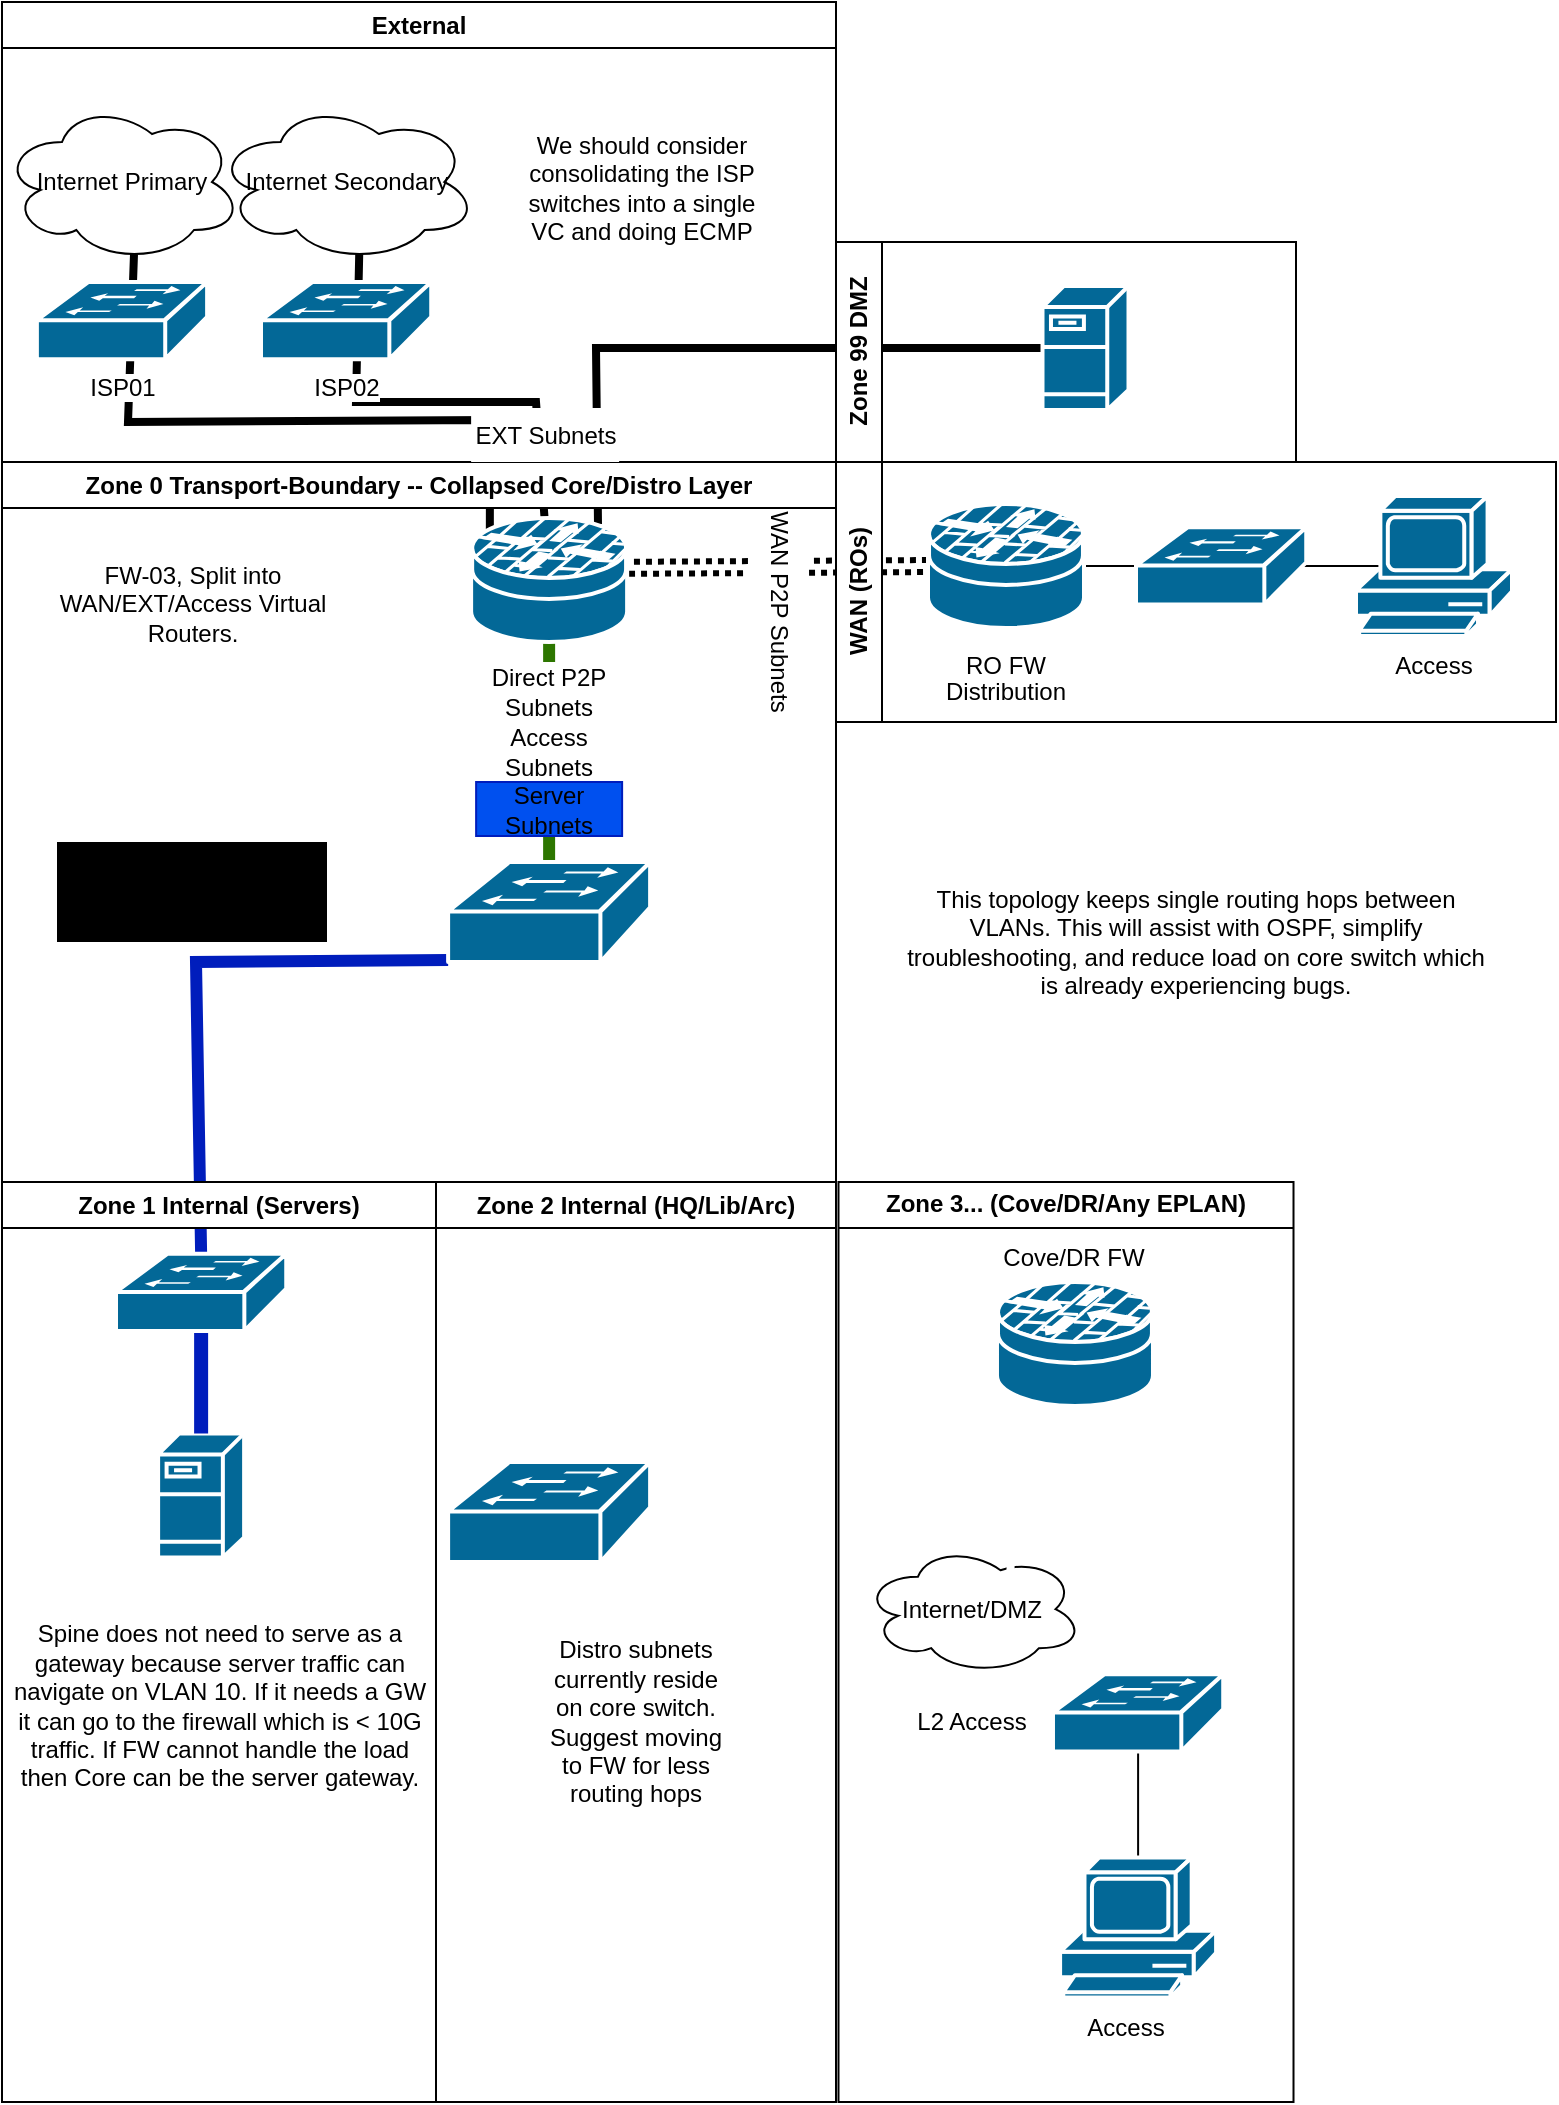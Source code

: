 <mxfile version="26.1.1" pages="2">
  <diagram name="L3 Topo" id="GOpjCKeXJividRKamB3C">
    <mxGraphModel dx="1674" dy="746" grid="1" gridSize="10" guides="1" tooltips="1" connect="1" arrows="1" fold="1" page="1" pageScale="1" pageWidth="850" pageHeight="1100" math="0" shadow="0">
      <root>
        <mxCell id="0" />
        <mxCell id="1" parent="0" />
        <mxCell id="E1R83yzNPK5_dIL1MmBT-2" value="" style="endArrow=none;html=1;rounded=0;exitX=0.5;exitY=0;exitDx=0;exitDy=0;exitPerimeter=0;entryX=0.5;entryY=0.98;entryDx=0;entryDy=0;entryPerimeter=0;strokeWidth=4;strokeColor=light-dark(#FFFFFF,#FFFF99);" edge="1" parent="1" source="re71gaIuVMO5YuEKO1F2-12" target="XTu77mCVGWq_RQ6g_cSt-58">
          <mxGeometry width="50" height="50" relative="1" as="geometry">
            <mxPoint x="277" y="730" as="sourcePoint" />
            <mxPoint x="277" y="320" as="targetPoint" />
          </mxGeometry>
        </mxCell>
        <mxCell id="b4gVF8QMprVjReMdnKNw-8" value="" style="rounded=0;orthogonalLoop=1;jettySize=auto;html=1;endArrow=none;startFill=0;entryX=0.55;entryY=0.95;entryDx=0;entryDy=0;entryPerimeter=0;strokeWidth=4;" parent="1" source="XTu77mCVGWq_RQ6g_cSt-64" target="XTu77mCVGWq_RQ6g_cSt-61" edge="1">
          <mxGeometry relative="1" as="geometry">
            <mxPoint x="277" y="120" as="targetPoint" />
            <Array as="points">
              <mxPoint x="270" y="200" />
              <mxPoint x="180" y="200" />
            </Array>
          </mxGeometry>
        </mxCell>
        <mxCell id="b4gVF8QMprVjReMdnKNw-6" value="" style="endArrow=none;html=1;rounded=0;entryX=0.55;entryY=0.95;entryDx=0;entryDy=0;entryPerimeter=0;exitX=0.12;exitY=0.09;exitDx=0;exitDy=0;exitPerimeter=0;strokeWidth=4;" parent="1" source="XTu77mCVGWq_RQ6g_cSt-64" target="jJH2B-7xsKmhPhyJe4CN-2" edge="1">
          <mxGeometry width="50" height="50" relative="1" as="geometry">
            <mxPoint x="280" y="310" as="sourcePoint" />
            <mxPoint x="330" y="260" as="targetPoint" />
            <Array as="points">
              <mxPoint x="247" y="209" />
              <mxPoint x="66" y="210" />
            </Array>
          </mxGeometry>
        </mxCell>
        <mxCell id="jJH2B-7xsKmhPhyJe4CN-14" value="" style="endArrow=none;html=1;rounded=0;entryX=0;entryY=0.5;entryDx=0;entryDy=0;entryPerimeter=0;exitX=1;exitY=0;exitDx=0;exitDy=0;exitPerimeter=0;strokeWidth=4;" parent="1" target="jJH2B-7xsKmhPhyJe4CN-13" edge="1">
          <mxGeometry width="50" height="50" relative="1" as="geometry">
            <mxPoint x="301" y="261" as="sourcePoint" />
            <mxPoint x="350" y="320" as="targetPoint" />
            <Array as="points">
              <mxPoint x="300" y="173" />
            </Array>
          </mxGeometry>
        </mxCell>
        <mxCell id="jJH2B-7xsKmhPhyJe4CN-24" value="" style="endArrow=none;html=1;rounded=0;exitX=0;exitY=0.98;exitDx=0;exitDy=0;exitPerimeter=0;strokeWidth=6;strokeColor=#001DBC;entryX=0.5;entryY=0;entryDx=0;entryDy=0;entryPerimeter=0;fillColor=#0050ef;" parent="1" source="XTu77mCVGWq_RQ6g_cSt-58" target="XTu77mCVGWq_RQ6g_cSt-53" edge="1">
          <mxGeometry width="50" height="50" relative="1" as="geometry">
            <mxPoint x="251" y="283" as="sourcePoint" />
            <mxPoint x="180" y="650" as="targetPoint" />
            <Array as="points">
              <mxPoint x="100" y="480" />
            </Array>
          </mxGeometry>
        </mxCell>
        <mxCell id="XTu77mCVGWq_RQ6g_cSt-25" value="" style="endArrow=none;html=1;rounded=0;entryX=0.87;entryY=0.74;entryDx=0;entryDy=0;entryPerimeter=0;exitX=0;exitY=0.5;exitDx=0;exitDy=0;exitPerimeter=0;strokeWidth=4;strokeColor=light-dark(#FFFFFF,#99FF99);" parent="1" source="XTu77mCVGWq_RQ6g_cSt-31" target="XTu77mCVGWq_RQ6g_cSt-58" edge="1">
          <mxGeometry width="50" height="50" relative="1" as="geometry">
            <mxPoint x="496" y="676.5" as="sourcePoint" />
            <mxPoint x="305.64" y="426.2" as="targetPoint" />
            <Array as="points">
              <mxPoint x="314" y="670" />
            </Array>
          </mxGeometry>
        </mxCell>
        <mxCell id="XTu77mCVGWq_RQ6g_cSt-16" value="" style="endArrow=none;html=1;rounded=0;entryX=0;entryY=0.5;entryDx=0;entryDy=0;entryPerimeter=0;exitX=1;exitY=0.5;exitDx=0;exitDy=0;exitPerimeter=0;dashed=1;dashPattern=1 1;shape=link;strokeWidth=3;strokeColor=light-dark(#000000,#FF9999);" parent="1" edge="1">
          <mxGeometry width="50" height="50" relative="1" as="geometry">
            <mxPoint x="301" y="283" as="sourcePoint" />
            <mxPoint x="469.5" y="282" as="targetPoint" />
          </mxGeometry>
        </mxCell>
        <mxCell id="jJH2B-7xsKmhPhyJe4CN-4" value="External" style="swimlane;whiteSpace=wrap;html=1;" parent="1" vertex="1">
          <mxGeometry x="3" width="417" height="230" as="geometry" />
        </mxCell>
        <mxCell id="jJH2B-7xsKmhPhyJe4CN-2" value="Internet Primary" style="ellipse;shape=cloud;whiteSpace=wrap;html=1;" parent="jJH2B-7xsKmhPhyJe4CN-4" vertex="1">
          <mxGeometry y="50" width="120" height="80" as="geometry" />
        </mxCell>
        <mxCell id="XTu77mCVGWq_RQ6g_cSt-61" value="Internet Secondary" style="ellipse;shape=cloud;whiteSpace=wrap;html=1;" parent="jJH2B-7xsKmhPhyJe4CN-4" vertex="1">
          <mxGeometry x="106.56" y="50" width="131" height="80" as="geometry" />
        </mxCell>
        <mxCell id="b4gVF8QMprVjReMdnKNw-4" value="&lt;span style=&quot;background-color: light-dark(#ffffff, var(--ge-dark-color, #121212));&quot;&gt;ISP01&lt;/span&gt;" style="shape=mxgraph.cisco.switches.workgroup_switch;sketch=0;html=1;pointerEvents=1;dashed=0;fillColor=#036897;strokeColor=#ffffff;strokeWidth=2;verticalLabelPosition=bottom;verticalAlign=top;align=center;outlineConnect=0;" parent="jJH2B-7xsKmhPhyJe4CN-4" vertex="1">
          <mxGeometry x="17.44" y="140.0" width="85.12" height="38.63" as="geometry" />
        </mxCell>
        <mxCell id="b4gVF8QMprVjReMdnKNw-7" value="&lt;span style=&quot;background-color: light-dark(#ffffff, var(--ge-dark-color, #121212));&quot;&gt;ISP02&lt;/span&gt;" style="shape=mxgraph.cisco.switches.workgroup_switch;sketch=0;html=1;pointerEvents=1;dashed=0;fillColor=#036897;strokeColor=#ffffff;strokeWidth=2;verticalLabelPosition=bottom;verticalAlign=top;align=center;outlineConnect=0;" parent="jJH2B-7xsKmhPhyJe4CN-4" vertex="1">
          <mxGeometry x="129.5" y="140.0" width="85.12" height="38.63" as="geometry" />
        </mxCell>
        <mxCell id="b4gVF8QMprVjReMdnKNw-9" value="We should consider consolidating the ISP switches into a single VC and doing ECMP" style="text;html=1;align=center;verticalAlign=middle;whiteSpace=wrap;rounded=0;" parent="jJH2B-7xsKmhPhyJe4CN-4" vertex="1">
          <mxGeometry x="260" y="50" width="120" height="85" as="geometry" />
        </mxCell>
        <mxCell id="jJH2B-7xsKmhPhyJe4CN-8" value="Zone 0 Transport-Boundary -- Collapsed Core/Distro Layer" style="swimlane;whiteSpace=wrap;html=1;" parent="1" vertex="1">
          <mxGeometry x="3" y="230" width="417" height="360" as="geometry" />
        </mxCell>
        <mxCell id="Ke_lXSDSf3g7396NIP2z-1" value="" style="endArrow=none;html=1;rounded=0;entryX=0.5;entryY=0;entryDx=0;entryDy=0;entryPerimeter=0;exitX=0.5;exitY=1;exitDx=0;exitDy=0;exitPerimeter=0;strokeWidth=6;fillColor=#60a917;strokeColor=light-dark(#2D7600,#FF0000);" edge="1" parent="jJH2B-7xsKmhPhyJe4CN-8" source="XTu77mCVGWq_RQ6g_cSt-64" target="XTu77mCVGWq_RQ6g_cSt-58">
          <mxGeometry width="50" height="50" relative="1" as="geometry">
            <mxPoint x="397" y="360" as="sourcePoint" />
            <mxPoint x="447" y="310" as="targetPoint" />
          </mxGeometry>
        </mxCell>
        <mxCell id="jJH2B-7xsKmhPhyJe4CN-9" value="FW-03, Split into WAN/EXT/Access Virtual Routers." style="text;html=1;align=center;verticalAlign=middle;whiteSpace=wrap;rounded=0;fillColor=default;" parent="jJH2B-7xsKmhPhyJe4CN-8" vertex="1">
          <mxGeometry x="17.5" y="31" width="155" height="79" as="geometry" />
        </mxCell>
        <mxCell id="re71gaIuVMO5YuEKO1F2-9" value="&lt;font style=&quot;color: light-dark(rgb(0, 0, 0), rgb(3, 3, 3));&quot;&gt;WAN P2P Subnets&lt;/font&gt;" style="text;html=1;align=center;verticalAlign=middle;whiteSpace=wrap;rounded=0;fillColor=light-dark(#FFFFFF,#FF9999);fillStyle=solid;rotation=90;" parent="jJH2B-7xsKmhPhyJe4CN-8" vertex="1">
          <mxGeometry x="337" y="60" width="103" height="30" as="geometry" />
        </mxCell>
        <mxCell id="XTu77mCVGWq_RQ6g_cSt-42" value="&lt;font style=&quot;color: light-dark(rgb(0, 0, 0), rgb(0, 0, 0));&quot;&gt;Access Subnets&lt;/font&gt;" style="text;html=1;align=center;verticalAlign=middle;whiteSpace=wrap;rounded=0;fillColor=light-dark(#FFFFFF,#FFFF99);" parent="jJH2B-7xsKmhPhyJe4CN-8" vertex="1">
          <mxGeometry x="237.06" y="130" width="73" height="30" as="geometry" />
        </mxCell>
        <mxCell id="XTu77mCVGWq_RQ6g_cSt-52" value="&lt;font style=&quot;color: light-dark(rgb(0, 0, 0), rgb(0, 0, 0));&quot;&gt;Direct P2P Subnets&lt;/font&gt;" style="text;html=1;align=center;verticalAlign=middle;whiteSpace=wrap;rounded=0;fillColor=light-dark(#FFFFFF,#99FF99);" parent="jJH2B-7xsKmhPhyJe4CN-8" vertex="1">
          <mxGeometry x="237.06" y="100" width="73" height="30" as="geometry" />
        </mxCell>
        <mxCell id="XTu77mCVGWq_RQ6g_cSt-58" value="" style="shape=mxgraph.cisco.switches.workgroup_switch;sketch=0;html=1;pointerEvents=1;dashed=0;fillColor=#036897;strokeColor=#ffffff;strokeWidth=2;verticalLabelPosition=bottom;verticalAlign=top;align=center;outlineConnect=0;" parent="jJH2B-7xsKmhPhyJe4CN-8" vertex="1">
          <mxGeometry x="223.06" y="200" width="101" height="50" as="geometry" />
        </mxCell>
        <mxCell id="XTu77mCVGWq_RQ6g_cSt-64" value="" style="shape=mxgraph.cisco.security.router_firewall;sketch=0;html=1;pointerEvents=1;dashed=0;fillColor=#036897;strokeColor=#ffffff;strokeWidth=2;verticalLabelPosition=bottom;verticalAlign=top;align=center;outlineConnect=0;" parent="jJH2B-7xsKmhPhyJe4CN-8" vertex="1">
          <mxGeometry x="234.56" y="28" width="78" height="62" as="geometry" />
        </mxCell>
        <mxCell id="jJH2B-7xsKmhPhyJe4CN-26" value="Core Switch is fully L2. Spine keeps 80G uplink through LAG." style="text;html=1;align=center;verticalAlign=middle;whiteSpace=wrap;rounded=0;fillColor=light-dark(#000000,#030303);fillStyle=solid;" parent="jJH2B-7xsKmhPhyJe4CN-8" vertex="1">
          <mxGeometry x="27.5" y="190" width="135" height="50" as="geometry" />
        </mxCell>
        <mxCell id="XTu77mCVGWq_RQ6g_cSt-60" value="&lt;font style=&quot;color: light-dark(rgb(0, 0, 0), rgb(0, 0, 0));&quot;&gt;Server Subnets&lt;/font&gt;" style="text;html=1;align=center;verticalAlign=middle;whiteSpace=wrap;rounded=0;fillColor=#0050ef;fontColor=#ffffff;strokeColor=#001DBC;rotation=0;" parent="jJH2B-7xsKmhPhyJe4CN-8" vertex="1">
          <mxGeometry x="237.06" y="160" width="73" height="27" as="geometry" />
        </mxCell>
        <mxCell id="jJH2B-7xsKmhPhyJe4CN-10" value="Zone 99 DMZ" style="swimlane;horizontal=0;whiteSpace=wrap;html=1;flipH=1;flipV=0;direction=west;" parent="1" vertex="1">
          <mxGeometry x="420" y="120" width="230" height="110" as="geometry" />
        </mxCell>
        <mxCell id="jJH2B-7xsKmhPhyJe4CN-13" value="" style="shape=mxgraph.cisco.servers.fileserver;sketch=0;html=1;pointerEvents=1;dashed=0;fillColor=#036897;strokeColor=#ffffff;strokeWidth=2;verticalLabelPosition=bottom;verticalAlign=top;align=center;outlineConnect=0;" parent="jJH2B-7xsKmhPhyJe4CN-10" vertex="1">
          <mxGeometry x="103.25" y="22" width="43" height="62" as="geometry" />
        </mxCell>
        <mxCell id="jJH2B-7xsKmhPhyJe4CN-18" value="Zone 2 Internal (HQ/Lib/Arc)" style="swimlane;whiteSpace=wrap;html=1;" parent="1" vertex="1">
          <mxGeometry x="220" y="590" width="200" height="460" as="geometry">
            <mxRectangle x="220" y="590" width="190" height="30" as="alternateBounds" />
          </mxGeometry>
        </mxCell>
        <mxCell id="re71gaIuVMO5YuEKO1F2-12" value="" style="shape=mxgraph.cisco.switches.workgroup_switch;sketch=0;html=1;pointerEvents=1;dashed=0;fillColor=#036897;strokeColor=#ffffff;strokeWidth=2;verticalLabelPosition=bottom;verticalAlign=top;align=center;outlineConnect=0;" parent="jJH2B-7xsKmhPhyJe4CN-18" vertex="1">
          <mxGeometry x="6.06" y="140" width="101" height="50" as="geometry" />
        </mxCell>
        <mxCell id="XTu77mCVGWq_RQ6g_cSt-56" value="Distro subnets currently reside on core switch. Suggest moving to FW for less routing hops" style="text;html=1;align=center;verticalAlign=middle;whiteSpace=wrap;rounded=0;" parent="jJH2B-7xsKmhPhyJe4CN-18" vertex="1">
          <mxGeometry x="50" y="210" width="100" height="120" as="geometry" />
        </mxCell>
        <mxCell id="jJH2B-7xsKmhPhyJe4CN-41" value="Zone 3... (Cove/DR/Any EPLAN)" style="swimlane;horizontal=0;whiteSpace=wrap;html=1;startSize=23;rotation=90;" parent="1" vertex="1">
          <mxGeometry x="305" y="706.24" width="460" height="227.51" as="geometry" />
        </mxCell>
        <mxCell id="re71gaIuVMO5YuEKO1F2-5" value="Cove/DR FW" style="text;html=1;align=center;verticalAlign=middle;whiteSpace=wrap;rounded=0;rotation=0;" parent="jJH2B-7xsKmhPhyJe4CN-41" vertex="1">
          <mxGeometry x="174.49" y="-93.5" width="120" height="30" as="geometry" />
        </mxCell>
        <mxCell id="XTu77mCVGWq_RQ6g_cSt-9" value="Internet/DMZ" style="ellipse;shape=cloud;whiteSpace=wrap;html=1;rotation=0;" parent="jJH2B-7xsKmhPhyJe4CN-41" vertex="1">
          <mxGeometry x="128.49" y="64.86" width="110" height="65" as="geometry" />
        </mxCell>
        <mxCell id="XTu77mCVGWq_RQ6g_cSt-10" value="" style="endArrow=none;html=1;rounded=0;entryX=0.625;entryY=0.2;entryDx=0;entryDy=0;entryPerimeter=0;exitX=0.12;exitY=0.91;exitDx=0;exitDy=0;exitPerimeter=0;strokeWidth=4;strokeColor=light-dark(#FFFFFF,#FFFF99);" parent="jJH2B-7xsKmhPhyJe4CN-41" source="XTu77mCVGWq_RQ6g_cSt-31" edge="1">
          <mxGeometry width="50" height="50" relative="1" as="geometry">
            <mxPoint x="203.85" y="-10.8" as="sourcePoint" />
            <mxPoint x="202.24" y="77.86" as="targetPoint" />
          </mxGeometry>
        </mxCell>
        <mxCell id="XTu77mCVGWq_RQ6g_cSt-27" value="" style="endArrow=none;html=1;rounded=0;entryX=0.88;entryY=0.91;entryDx=0;entryDy=0;entryPerimeter=0;exitX=0.5;exitY=0;exitDx=0;exitDy=0;exitPerimeter=0;strokeWidth=4;strokeColor=light-dark(#FFFFFF,#FFFF99);" parent="jJH2B-7xsKmhPhyJe4CN-41" source="XTu77mCVGWq_RQ6g_cSt-55" target="XTu77mCVGWq_RQ6g_cSt-31" edge="1">
          <mxGeometry width="50" height="50" relative="1" as="geometry">
            <mxPoint x="262.49" y="121.49" as="sourcePoint" />
            <mxPoint x="263.13" y="-10.8" as="targetPoint" />
          </mxGeometry>
        </mxCell>
        <mxCell id="XTu77mCVGWq_RQ6g_cSt-28" value="" style="endArrow=none;html=1;rounded=0;entryX=0.5;entryY=0.98;entryDx=0;entryDy=0;entryPerimeter=0;exitX=0.5;exitY=0;exitDx=0;exitDy=0;exitPerimeter=0;" parent="jJH2B-7xsKmhPhyJe4CN-41" source="XTu77mCVGWq_RQ6g_cSt-32" target="XTu77mCVGWq_RQ6g_cSt-55" edge="1">
          <mxGeometry width="50" height="50" relative="1" as="geometry">
            <mxPoint x="262.49" y="235.49" as="sourcePoint" />
            <mxPoint x="262.49" y="185.49" as="targetPoint" />
          </mxGeometry>
        </mxCell>
        <mxCell id="XTu77mCVGWq_RQ6g_cSt-31" value="" style="shape=mxgraph.cisco.security.router_firewall;sketch=0;html=1;pointerEvents=1;dashed=0;fillColor=#036897;strokeColor=#ffffff;strokeWidth=2;verticalLabelPosition=bottom;verticalAlign=top;align=center;outlineConnect=0;" parent="jJH2B-7xsKmhPhyJe4CN-41" vertex="1">
          <mxGeometry x="195.49" y="-66.25" width="78" height="62" as="geometry" />
        </mxCell>
        <mxCell id="XTu77mCVGWq_RQ6g_cSt-32" value="" style="shape=mxgraph.cisco.computers_and_peripherals.pc;html=1;pointerEvents=1;dashed=0;fillColor=#036897;strokeColor=#ffffff;strokeWidth=2;verticalLabelPosition=bottom;verticalAlign=top;align=center;outlineConnect=0;" parent="jJH2B-7xsKmhPhyJe4CN-41" vertex="1">
          <mxGeometry x="227.05" y="221.49" width="78" height="70" as="geometry" />
        </mxCell>
        <mxCell id="XTu77mCVGWq_RQ6g_cSt-33" value="Access" style="text;html=1;align=center;verticalAlign=middle;whiteSpace=wrap;rounded=0;" parent="jJH2B-7xsKmhPhyJe4CN-41" vertex="1">
          <mxGeometry x="230.49" y="291.49" width="60" height="30" as="geometry" />
        </mxCell>
        <mxCell id="XTu77mCVGWq_RQ6g_cSt-36" value="L2 Access" style="text;html=1;align=center;verticalAlign=middle;whiteSpace=wrap;rounded=0;" parent="jJH2B-7xsKmhPhyJe4CN-41" vertex="1">
          <mxGeometry x="153.49" y="138.49" width="60" height="30" as="geometry" />
        </mxCell>
        <mxCell id="XTu77mCVGWq_RQ6g_cSt-55" value="" style="shape=mxgraph.cisco.switches.workgroup_switch;sketch=0;html=1;pointerEvents=1;dashed=0;fillColor=#036897;strokeColor=#ffffff;strokeWidth=2;verticalLabelPosition=bottom;verticalAlign=top;align=center;outlineConnect=0;" parent="jJH2B-7xsKmhPhyJe4CN-41" vertex="1">
          <mxGeometry x="223.49" y="129.86" width="85.12" height="38.63" as="geometry" />
        </mxCell>
        <mxCell id="XTu77mCVGWq_RQ6g_cSt-11" value="WAN (ROs)" style="swimlane;horizontal=0;whiteSpace=wrap;html=1;flipH=1;flipV=0;direction=west;startSize=23;" parent="1" vertex="1">
          <mxGeometry x="420" y="230" width="360" height="130" as="geometry" />
        </mxCell>
        <mxCell id="XTu77mCVGWq_RQ6g_cSt-13" value="RO FW" style="text;html=1;align=center;verticalAlign=middle;whiteSpace=wrap;rounded=0;" parent="XTu77mCVGWq_RQ6g_cSt-11" vertex="1">
          <mxGeometry x="44.5" y="87" width="80" height="30" as="geometry" />
        </mxCell>
        <mxCell id="XTu77mCVGWq_RQ6g_cSt-22" value="" style="endArrow=none;html=1;rounded=0;entryX=0;entryY=0.5;entryDx=0;entryDy=0;entryPerimeter=0;exitX=1;exitY=0.5;exitDx=0;exitDy=0;exitPerimeter=0;" parent="XTu77mCVGWq_RQ6g_cSt-11" edge="1">
          <mxGeometry width="50" height="50" relative="1" as="geometry">
            <mxPoint x="109.5" y="52" as="sourcePoint" />
            <mxPoint x="149.5" y="52" as="targetPoint" />
          </mxGeometry>
        </mxCell>
        <mxCell id="XTu77mCVGWq_RQ6g_cSt-24" value="" style="endArrow=none;html=1;rounded=0;entryX=0.16;entryY=0.5;entryDx=0;entryDy=0;entryPerimeter=0;" parent="XTu77mCVGWq_RQ6g_cSt-11" target="XTu77mCVGWq_RQ6g_cSt-34" edge="1">
          <mxGeometry width="50" height="50" relative="1" as="geometry">
            <mxPoint x="213.5" y="52" as="sourcePoint" />
            <mxPoint x="267.18" y="52.5" as="targetPoint" />
          </mxGeometry>
        </mxCell>
        <mxCell id="XTu77mCVGWq_RQ6g_cSt-29" value="Distribution" style="text;html=1;align=center;verticalAlign=middle;whiteSpace=wrap;rounded=0;" parent="XTu77mCVGWq_RQ6g_cSt-11" vertex="1">
          <mxGeometry x="54.5" y="100" width="60" height="30" as="geometry" />
        </mxCell>
        <mxCell id="XTu77mCVGWq_RQ6g_cSt-34" value="" style="shape=mxgraph.cisco.computers_and_peripherals.pc;html=1;pointerEvents=1;dashed=0;fillColor=#036897;strokeColor=#ffffff;strokeWidth=2;verticalLabelPosition=bottom;verticalAlign=top;align=center;outlineConnect=0;" parent="XTu77mCVGWq_RQ6g_cSt-11" vertex="1">
          <mxGeometry x="260" y="17" width="78" height="70" as="geometry" />
        </mxCell>
        <mxCell id="XTu77mCVGWq_RQ6g_cSt-35" value="Access" style="text;html=1;align=center;verticalAlign=middle;whiteSpace=wrap;rounded=0;" parent="XTu77mCVGWq_RQ6g_cSt-11" vertex="1">
          <mxGeometry x="269" y="87" width="60" height="30" as="geometry" />
        </mxCell>
        <mxCell id="XTu77mCVGWq_RQ6g_cSt-65" value="" style="shape=mxgraph.cisco.security.router_firewall;sketch=0;html=1;pointerEvents=1;dashed=0;fillColor=#036897;strokeColor=#ffffff;strokeWidth=2;verticalLabelPosition=bottom;verticalAlign=top;align=center;outlineConnect=0;" parent="XTu77mCVGWq_RQ6g_cSt-11" vertex="1">
          <mxGeometry x="46" y="21" width="78" height="62" as="geometry" />
        </mxCell>
        <mxCell id="XTu77mCVGWq_RQ6g_cSt-66" value="" style="shape=mxgraph.cisco.switches.workgroup_switch;sketch=0;html=1;pointerEvents=1;dashed=0;fillColor=#036897;strokeColor=#ffffff;strokeWidth=2;verticalLabelPosition=bottom;verticalAlign=top;align=center;outlineConnect=0;" parent="XTu77mCVGWq_RQ6g_cSt-11" vertex="1">
          <mxGeometry x="150.0" y="32.68" width="85.12" height="38.63" as="geometry" />
        </mxCell>
        <mxCell id="XTu77mCVGWq_RQ6g_cSt-63" value="&lt;font style=&quot;color: light-dark(rgb(0, 0, 0), rgb(3, 3, 3));&quot;&gt;EXT Subnets&lt;/font&gt;" style="text;html=1;align=center;verticalAlign=middle;whiteSpace=wrap;rounded=0;fillColor=light-dark(#FFFFFF,#FFFFFF);" parent="1" vertex="1">
          <mxGeometry x="237.56" y="203" width="74" height="27" as="geometry" />
        </mxCell>
        <mxCell id="VD-ZW-kXbVsodiuHJE6c-2" value="Zone 1 Internal (Servers)" style="swimlane;whiteSpace=wrap;html=1;" parent="1" vertex="1">
          <mxGeometry x="3" y="590" width="217" height="460" as="geometry">
            <mxRectangle x="220" y="590" width="190" height="30" as="alternateBounds" />
          </mxGeometry>
        </mxCell>
        <mxCell id="jJH2B-7xsKmhPhyJe4CN-16" value="" style="shape=mxgraph.cisco.servers.fileserver;sketch=0;html=1;pointerEvents=1;dashed=0;fillColor=#036897;strokeColor=#ffffff;strokeWidth=2;verticalLabelPosition=bottom;verticalAlign=top;align=center;outlineConnect=0;rotation=0;" parent="VD-ZW-kXbVsodiuHJE6c-2" vertex="1">
          <mxGeometry x="78.06" y="125.7" width="43" height="62" as="geometry" />
        </mxCell>
        <mxCell id="re71gaIuVMO5YuEKO1F2-17" value="" style="edgeStyle=orthogonalEdgeStyle;rounded=0;orthogonalLoop=1;jettySize=auto;html=1;endArrow=none;startFill=0;entryX=0.5;entryY=0.98;entryDx=0;entryDy=0;entryPerimeter=0;strokeWidth=7;fillColor=#0050ef;strokeColor=#001DBC;" parent="VD-ZW-kXbVsodiuHJE6c-2" source="jJH2B-7xsKmhPhyJe4CN-16" target="XTu77mCVGWq_RQ6g_cSt-53" edge="1">
          <mxGeometry relative="1" as="geometry">
            <mxPoint x="102.12" y="79.33" as="targetPoint" />
            <mxPoint x="-297.38" y="1036.33" as="sourcePoint" />
          </mxGeometry>
        </mxCell>
        <mxCell id="XTu77mCVGWq_RQ6g_cSt-53" value="" style="shape=mxgraph.cisco.switches.workgroup_switch;sketch=0;html=1;pointerEvents=1;dashed=0;fillColor=#036897;strokeColor=#ffffff;strokeWidth=2;verticalLabelPosition=bottom;verticalAlign=top;align=center;outlineConnect=0;" parent="VD-ZW-kXbVsodiuHJE6c-2" vertex="1">
          <mxGeometry x="57.0" y="35.84" width="85.12" height="38.63" as="geometry" />
        </mxCell>
        <mxCell id="jJH2B-7xsKmhPhyJe4CN-37" value="Spine does not need to serve as a gateway because server traffic can navigate on VLAN 10. If it needs a GW it can go to the firewall which is &amp;lt; 10G traffic. If FW cannot handle the load then Core can be the server gateway." style="text;html=1;align=center;verticalAlign=middle;whiteSpace=wrap;rounded=0;" parent="VD-ZW-kXbVsodiuHJE6c-2" vertex="1">
          <mxGeometry x="3.5" y="200" width="210" height="124.16" as="geometry" />
        </mxCell>
        <mxCell id="Ke_lXSDSf3g7396NIP2z-2" value="This topology keeps single routing hops between VLANs. This will assist with OSPF, simplify troubleshooting, and reduce load on core switch which is already experiencing bugs." style="text;html=1;align=center;verticalAlign=middle;whiteSpace=wrap;rounded=0;" vertex="1" parent="1">
          <mxGeometry x="450" y="420" width="300" height="100" as="geometry" />
        </mxCell>
      </root>
    </mxGraphModel>
  </diagram>
  <diagram id="omkMXJsfDcd_D2TGf_Po" name="OSPF Topo">
    <mxGraphModel dx="1674" dy="746" grid="1" gridSize="10" guides="1" tooltips="1" connect="1" arrows="1" fold="1" page="1" pageScale="1" pageWidth="850" pageHeight="1100" math="0" shadow="0">
      <root>
        <mxCell id="0" />
        <mxCell id="1" parent="0" />
      </root>
    </mxGraphModel>
  </diagram>
</mxfile>
